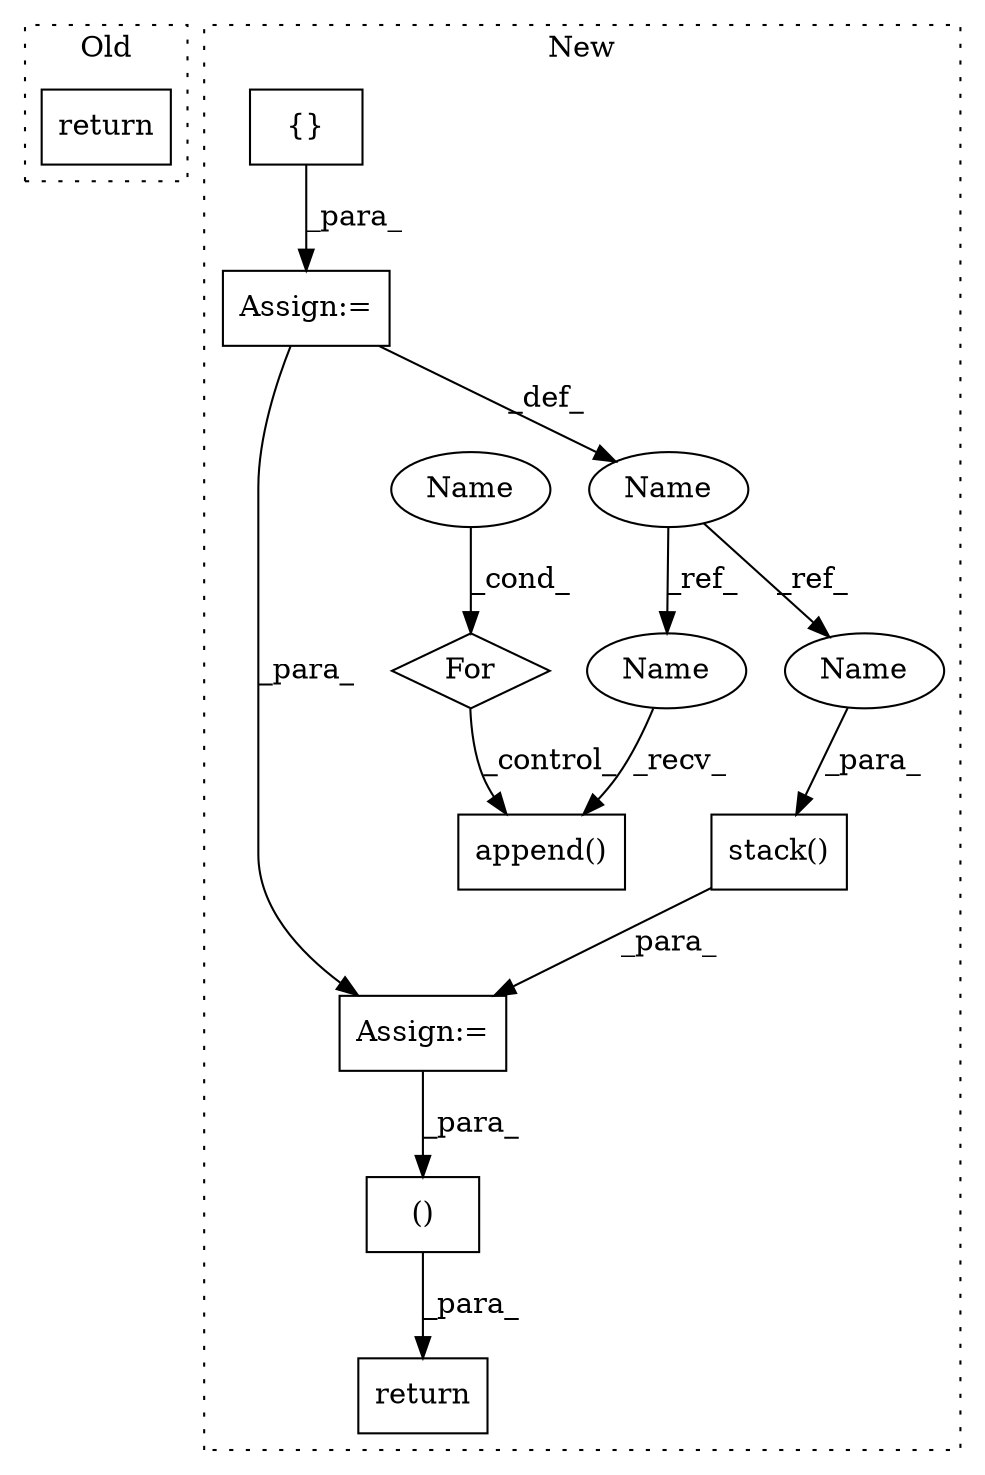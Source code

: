 digraph G {
subgraph cluster0 {
1 [label="return" a="93" s="3072" l="7" shape="box"];
label = "Old";
style="dotted";
}
subgraph cluster1 {
2 [label="stack()" a="75" s="3862,3887" l="12,1" shape="box"];
3 [label="return" a="93" s="3988" l="7" shape="box"];
4 [label="Assign:=" a="68" s="3859" l="3" shape="box"];
5 [label="Assign:=" a="68" s="3635" l="3" shape="box"];
6 [label="{}" a="59" s="3638,3638" l="2,1" shape="box"];
7 [label="append()" a="75" s="3725,3747" l="21,1" shape="box"];
8 [label="Name" a="87" s="3622" l="13" shape="ellipse"];
9 [label="()" a="54" s="3921" l="15" shape="box"];
10 [label="For" a="107" s="3650,3711" l="4,14" shape="diamond"];
11 [label="Name" a="87" s="3664" l="1" shape="ellipse"];
12 [label="Name" a="87" s="3874" l="13" shape="ellipse"];
13 [label="Name" a="87" s="3725" l="13" shape="ellipse"];
label = "New";
style="dotted";
}
2 -> 4 [label="_para_"];
4 -> 9 [label="_para_"];
5 -> 8 [label="_def_"];
5 -> 4 [label="_para_"];
6 -> 5 [label="_para_"];
8 -> 12 [label="_ref_"];
8 -> 13 [label="_ref_"];
9 -> 3 [label="_para_"];
10 -> 7 [label="_control_"];
11 -> 10 [label="_cond_"];
12 -> 2 [label="_para_"];
13 -> 7 [label="_recv_"];
}